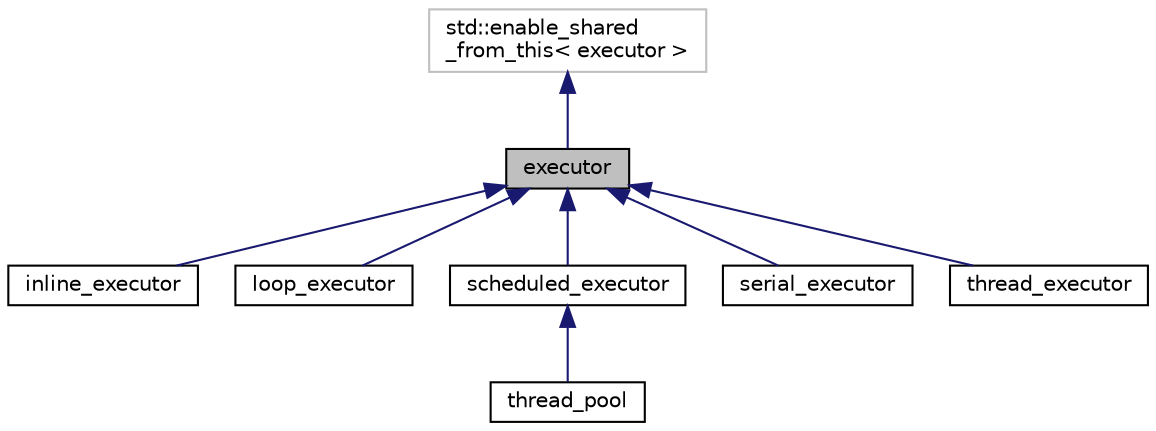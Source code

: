 digraph "executor"
{
  edge [fontname="Helvetica",fontsize="10",labelfontname="Helvetica",labelfontsize="10"];
  node [fontname="Helvetica",fontsize="10",shape=record];
  Node1 [label="executor",height=0.2,width=0.4,color="black", fillcolor="grey75", style="filled" fontcolor="black"];
  Node2 -> Node1 [dir="back",color="midnightblue",fontsize="10",style="solid",fontname="Helvetica"];
  Node2 [label="std::enable_shared\l_from_this\< executor \>",height=0.2,width=0.4,color="grey75", fillcolor="white", style="filled"];
  Node1 -> Node3 [dir="back",color="midnightblue",fontsize="10",style="solid",fontname="Helvetica"];
  Node3 [label="inline_executor",height=0.2,width=0.4,color="black", fillcolor="white", style="filled",URL="$classinline__executor.xhtml"];
  Node1 -> Node4 [dir="back",color="midnightblue",fontsize="10",style="solid",fontname="Helvetica"];
  Node4 [label="loop_executor",height=0.2,width=0.4,color="black", fillcolor="white", style="filled",URL="$classloop__executor.xhtml"];
  Node1 -> Node5 [dir="back",color="midnightblue",fontsize="10",style="solid",fontname="Helvetica"];
  Node5 [label="scheduled_executor",height=0.2,width=0.4,color="black", fillcolor="white", style="filled",URL="$classscheduled__executor.xhtml"];
  Node5 -> Node6 [dir="back",color="midnightblue",fontsize="10",style="solid",fontname="Helvetica"];
  Node6 [label="thread_pool",height=0.2,width=0.4,color="black", fillcolor="white", style="filled",URL="$classthread__pool.xhtml"];
  Node1 -> Node7 [dir="back",color="midnightblue",fontsize="10",style="solid",fontname="Helvetica"];
  Node7 [label="serial_executor",height=0.2,width=0.4,color="black", fillcolor="white", style="filled",URL="$classserial__executor.xhtml"];
  Node1 -> Node8 [dir="back",color="midnightblue",fontsize="10",style="solid",fontname="Helvetica"];
  Node8 [label="thread_executor",height=0.2,width=0.4,color="black", fillcolor="white", style="filled",URL="$classthread__executor.xhtml"];
}
